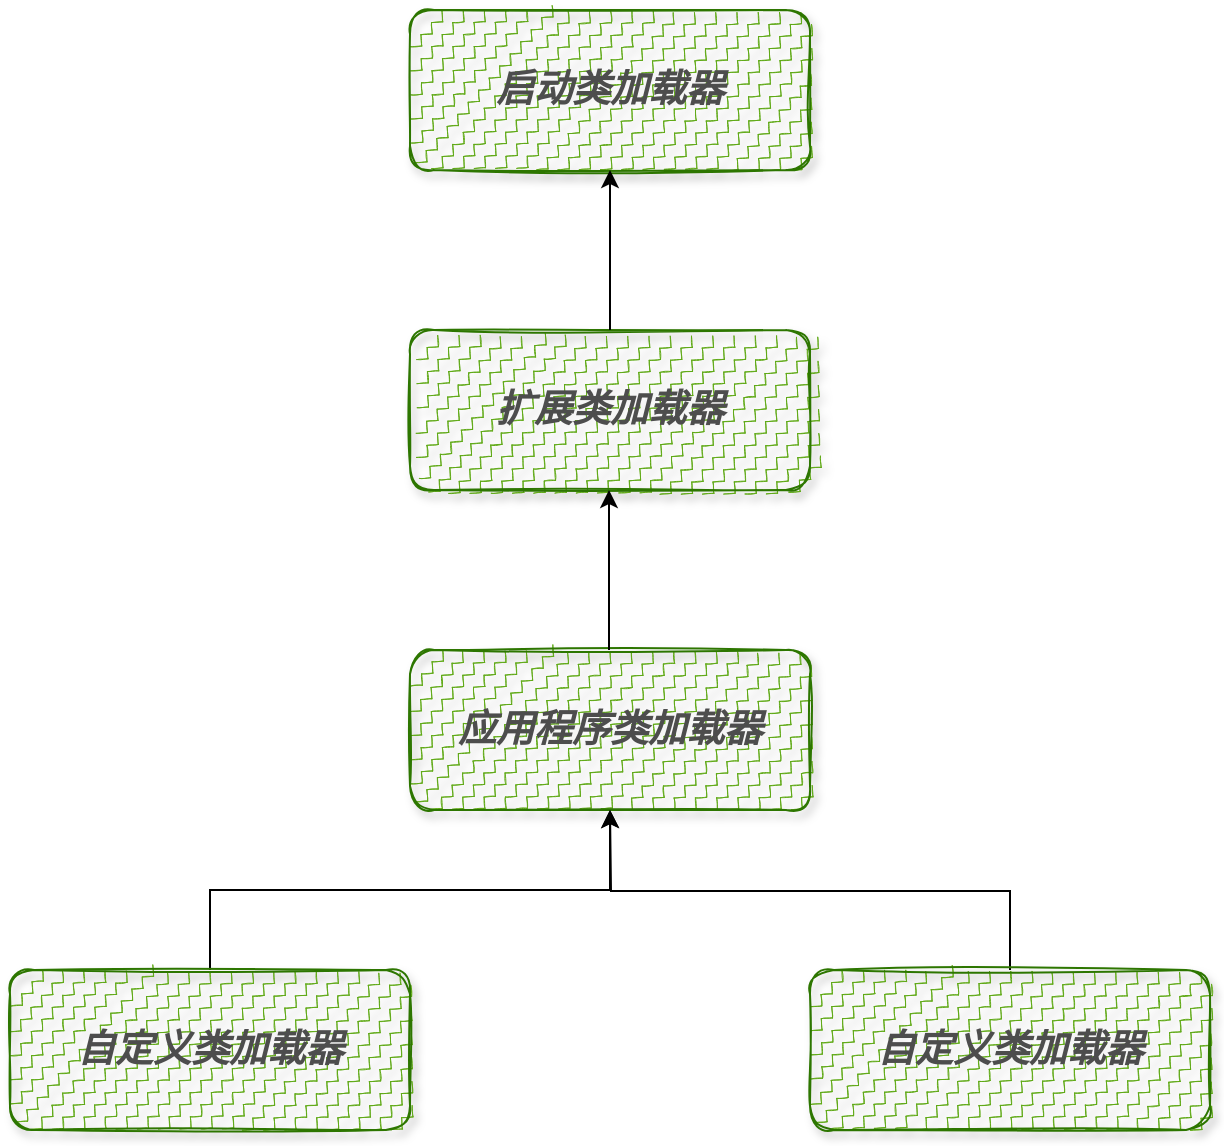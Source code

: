 <mxfile version="17.4.6" type="github">
  <diagram id="bx_d5PtWuTx-MidBUgYT" name="Page-1">
    <mxGraphModel dx="1422" dy="762" grid="1" gridSize="10" guides="1" tooltips="1" connect="1" arrows="1" fold="1" page="1" pageScale="1" pageWidth="827" pageHeight="1169" math="0" shadow="0">
      <root>
        <mxCell id="0" />
        <mxCell id="1" parent="0" />
        <mxCell id="MA5871qkIrp27F9e80sT-1" value="启动类加载器" style="rounded=1;whiteSpace=wrap;html=1;shadow=1;sketch=1;fillStyle=zigzag-line;fillColor=#60a917;strokeColor=#2D7600;fontColor=#4D4D4D;fontSize=19;fontStyle=3" vertex="1" parent="1">
          <mxGeometry x="320" y="120" width="200" height="80" as="geometry" />
        </mxCell>
        <mxCell id="MA5871qkIrp27F9e80sT-6" value="扩展类加载器" style="rounded=1;whiteSpace=wrap;html=1;shadow=1;sketch=1;fillStyle=zigzag-line;fillColor=#60a917;strokeColor=#2D7600;fontColor=#4D4D4D;fontSize=19;fontStyle=3" vertex="1" parent="1">
          <mxGeometry x="320" y="280" width="200" height="80" as="geometry" />
        </mxCell>
        <mxCell id="MA5871qkIrp27F9e80sT-7" value="应用程序类加载器" style="rounded=1;whiteSpace=wrap;html=1;shadow=1;sketch=1;fillStyle=zigzag-line;fillColor=#60a917;strokeColor=#2D7600;fontColor=#4D4D4D;fontSize=19;fontStyle=3" vertex="1" parent="1">
          <mxGeometry x="320" y="440" width="200" height="80" as="geometry" />
        </mxCell>
        <mxCell id="MA5871qkIrp27F9e80sT-13" style="edgeStyle=orthogonalEdgeStyle;rounded=0;orthogonalLoop=1;jettySize=auto;html=1;exitX=0.5;exitY=0;exitDx=0;exitDy=0;entryX=0.5;entryY=1;entryDx=0;entryDy=0;fontSize=19;fontColor=#4D4D4D;" edge="1" parent="1" source="MA5871qkIrp27F9e80sT-8" target="MA5871qkIrp27F9e80sT-7">
          <mxGeometry relative="1" as="geometry" />
        </mxCell>
        <mxCell id="MA5871qkIrp27F9e80sT-8" value="自定义类加载器" style="rounded=1;whiteSpace=wrap;html=1;shadow=1;sketch=1;fillStyle=zigzag-line;fillColor=#60a917;strokeColor=#2D7600;fontColor=#4D4D4D;fontSize=19;fontStyle=3" vertex="1" parent="1">
          <mxGeometry x="120" y="600" width="200" height="80" as="geometry" />
        </mxCell>
        <mxCell id="MA5871qkIrp27F9e80sT-14" style="edgeStyle=orthogonalEdgeStyle;rounded=0;orthogonalLoop=1;jettySize=auto;html=1;exitX=0.5;exitY=0;exitDx=0;exitDy=0;fontSize=19;fontColor=#4D4D4D;" edge="1" parent="1" source="MA5871qkIrp27F9e80sT-9">
          <mxGeometry relative="1" as="geometry">
            <mxPoint x="420" y="520" as="targetPoint" />
          </mxGeometry>
        </mxCell>
        <mxCell id="MA5871qkIrp27F9e80sT-9" value="自定义类加载器" style="rounded=1;whiteSpace=wrap;html=1;shadow=1;sketch=1;fillStyle=zigzag-line;fillColor=#60a917;strokeColor=#2D7600;fontColor=#4D4D4D;fontSize=19;fontStyle=3" vertex="1" parent="1">
          <mxGeometry x="520" y="600" width="200" height="80" as="geometry" />
        </mxCell>
        <mxCell id="MA5871qkIrp27F9e80sT-11" value="" style="endArrow=classic;html=1;rounded=0;fontSize=19;fontColor=#4D4D4D;exitX=0.5;exitY=0;exitDx=0;exitDy=0;entryX=0.5;entryY=1;entryDx=0;entryDy=0;" edge="1" parent="1" source="MA5871qkIrp27F9e80sT-6" target="MA5871qkIrp27F9e80sT-1">
          <mxGeometry width="50" height="50" relative="1" as="geometry">
            <mxPoint x="420" y="300" as="sourcePoint" />
            <mxPoint x="470" y="250" as="targetPoint" />
          </mxGeometry>
        </mxCell>
        <mxCell id="MA5871qkIrp27F9e80sT-12" value="" style="endArrow=classic;html=1;rounded=0;fontSize=19;fontColor=#4D4D4D;exitX=0.5;exitY=0;exitDx=0;exitDy=0;entryX=0.5;entryY=1;entryDx=0;entryDy=0;" edge="1" parent="1">
          <mxGeometry width="50" height="50" relative="1" as="geometry">
            <mxPoint x="419.5" y="440" as="sourcePoint" />
            <mxPoint x="419.5" y="360" as="targetPoint" />
            <Array as="points" />
          </mxGeometry>
        </mxCell>
      </root>
    </mxGraphModel>
  </diagram>
</mxfile>
